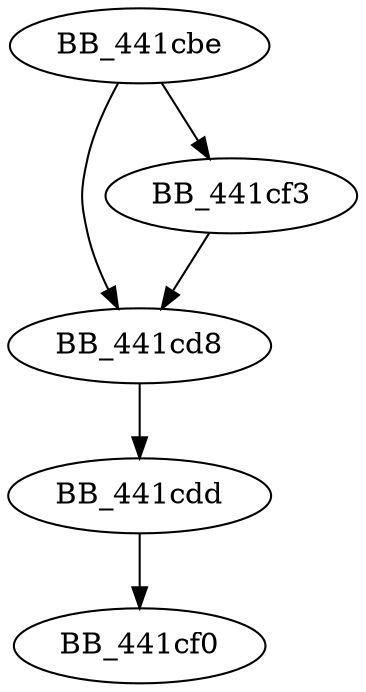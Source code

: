 DiGraph __cintrindisp1{
BB_441cbe->BB_441cd8
BB_441cbe->BB_441cf3
BB_441cd8->BB_441cdd
BB_441cdd->BB_441cf0
BB_441cf3->BB_441cd8
}
